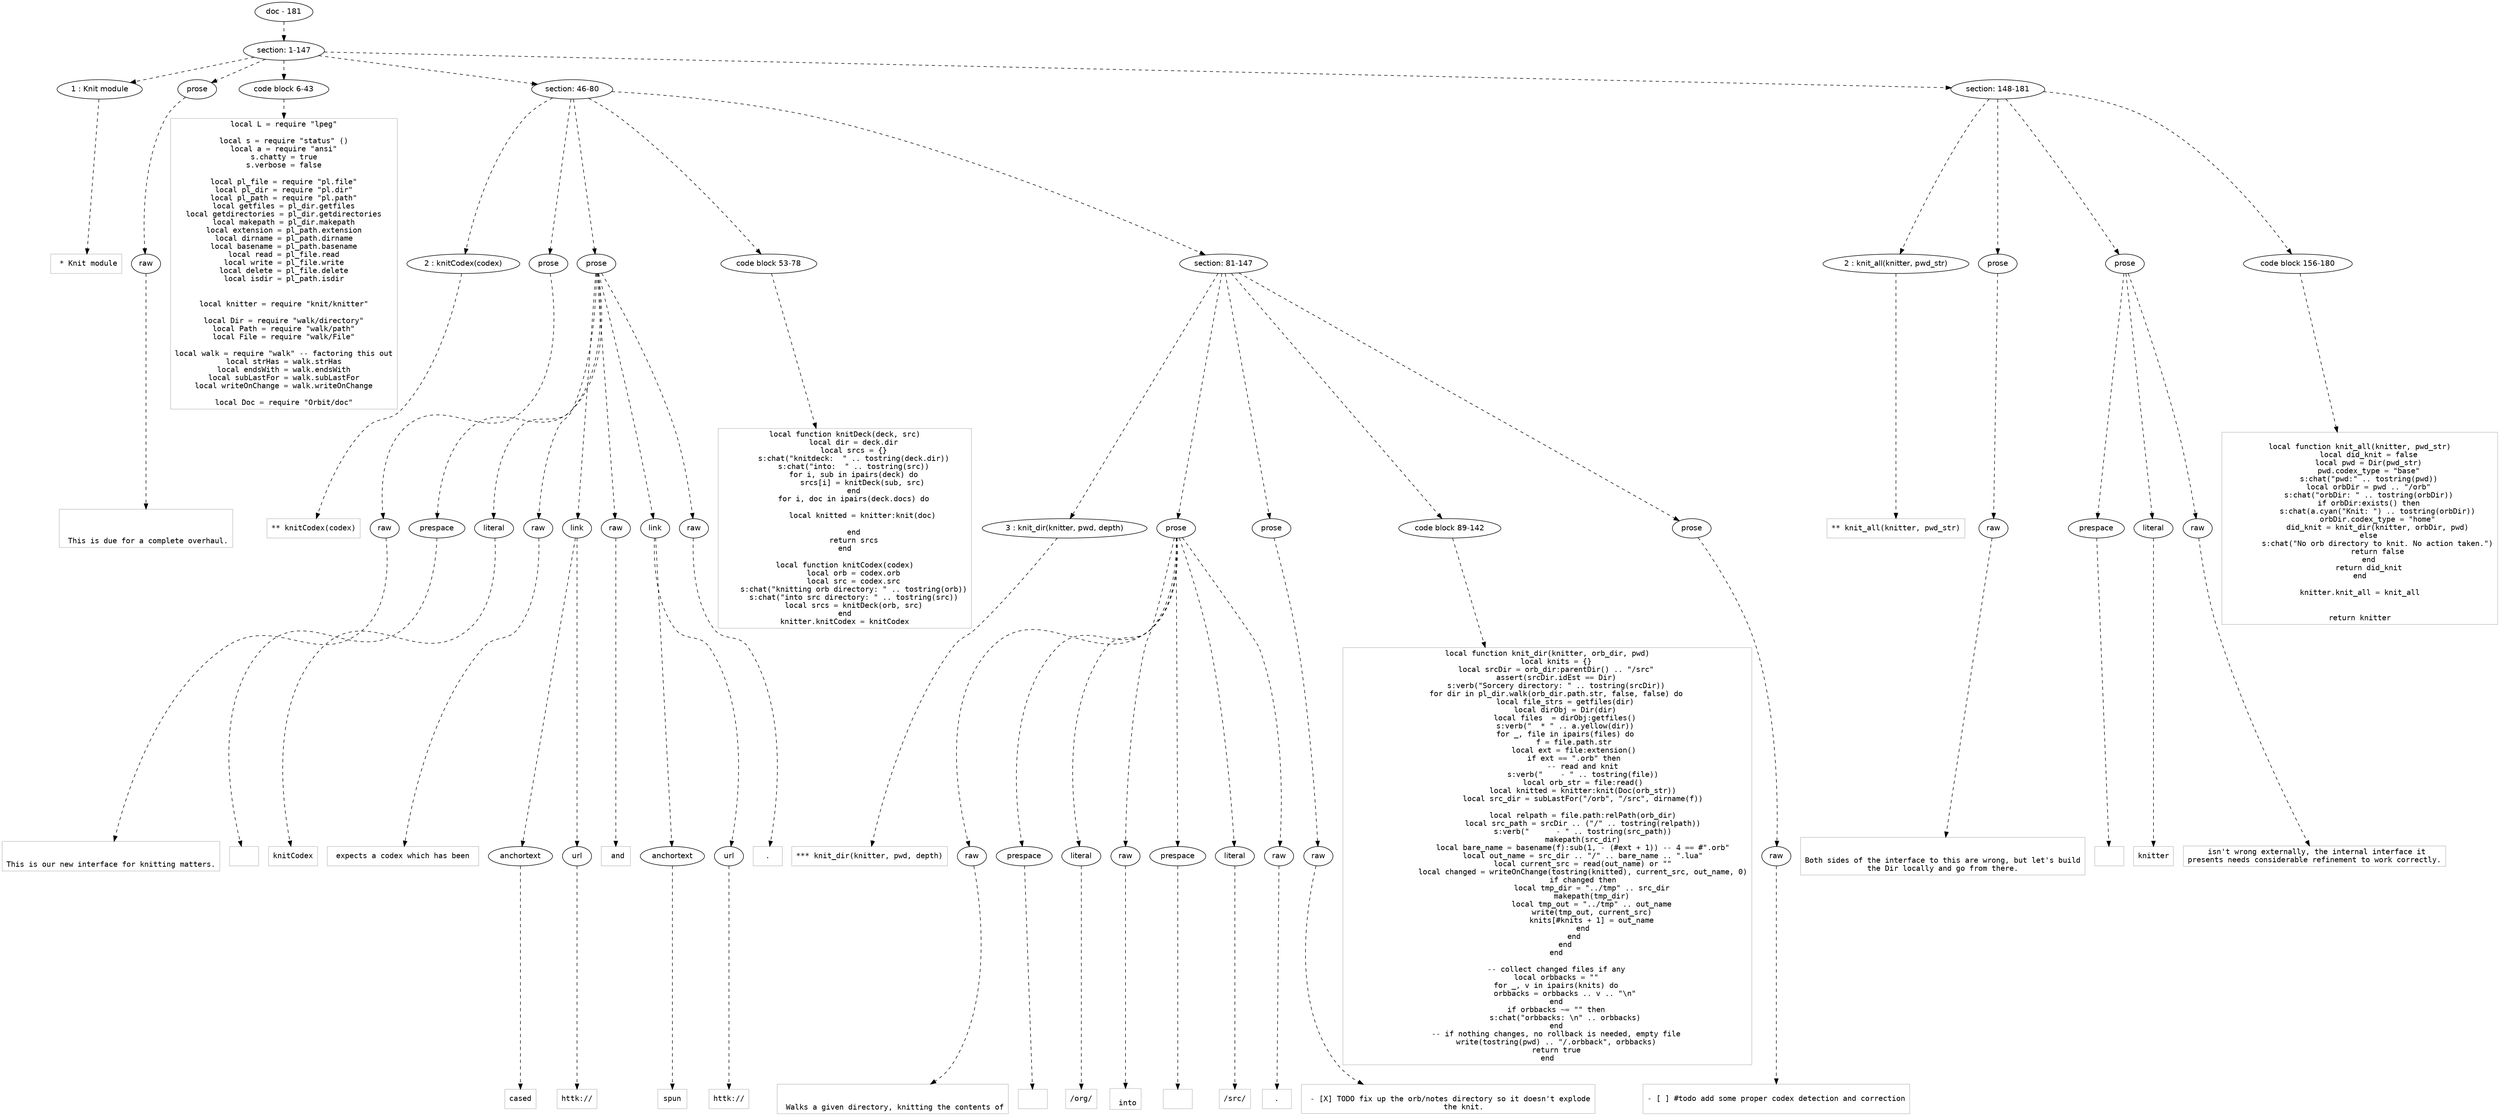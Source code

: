 digraph lpegNode {

node [fontname=Helvetica]
edge [style=dashed]

doc_0 [label="doc - 181"]


doc_0 -> { section_1}
{rank=same; section_1}

section_1 [label="section: 1-147"]


// END RANK doc_0

section_1 -> { header_2 prose_3 codeblock_4 section_5 section_6}
{rank=same; header_2 prose_3 codeblock_4 section_5 section_6}

header_2 [label="1 : Knit module"]

prose_3 [label="prose"]

codeblock_4 [label="code block 6-43"]

section_5 [label="section: 46-80"]

section_6 [label="section: 148-181"]


// END RANK section_1

header_2 -> leaf_7
leaf_7  [color=Gray,shape=rectangle,fontname=Inconsolata,label=" * Knit module"]
// END RANK header_2

prose_3 -> { raw_8}
{rank=same; raw_8}

raw_8 [label="raw"]


// END RANK prose_3

raw_8 -> leaf_9
leaf_9  [color=Gray,shape=rectangle,fontname=Inconsolata,label="


 This is due for a complete overhaul.
"]
// END RANK raw_8

codeblock_4 -> leaf_10
leaf_10  [color=Gray,shape=rectangle,fontname=Inconsolata,label="local L = require \"lpeg\"

local s = require \"status\" ()
local a = require \"ansi\"
s.chatty = true
s.verbose = false

local pl_file = require \"pl.file\"
local pl_dir = require \"pl.dir\"
local pl_path = require \"pl.path\"
local getfiles = pl_dir.getfiles
local getdirectories = pl_dir.getdirectories
local makepath = pl_dir.makepath
local extension = pl_path.extension
local dirname = pl_path.dirname
local basename = pl_path.basename
local read = pl_file.read
local write = pl_file.write
local delete = pl_file.delete
local isdir = pl_path.isdir


local knitter = require \"knit/knitter\"

local Dir = require \"walk/directory\"
local Path = require \"walk/path\"
local File = require \"walk/File\"

local walk = require \"walk\" -- factoring this out
local strHas = walk.strHas
local endsWith = walk.endsWith
local subLastFor = walk.subLastFor
local writeOnChange = walk.writeOnChange

local Doc = require \"Orbit/doc\"
"]
// END RANK codeblock_4

section_5 -> { header_11 prose_12 prose_13 codeblock_14 section_15}
{rank=same; header_11 prose_12 prose_13 codeblock_14 section_15}

header_11 [label="2 : knitCodex(codex)"]

prose_12 [label="prose"]

prose_13 [label="prose"]

codeblock_14 [label="code block 53-78"]

section_15 [label="section: 81-147"]


// END RANK section_5

header_11 -> leaf_16
leaf_16  [color=Gray,shape=rectangle,fontname=Inconsolata,label="** knitCodex(codex)"]
// END RANK header_11

prose_12 -> { raw_17}
{rank=same; raw_17}

raw_17 [label="raw"]


// END RANK prose_12

raw_17 -> leaf_18
leaf_18  [color=Gray,shape=rectangle,fontname=Inconsolata,label="

This is our new interface for knitting matters.
"]
// END RANK raw_17

prose_13 -> { prespace_19 literal_20 raw_21 link_22 raw_23 link_24 raw_25}
{rank=same; prespace_19 literal_20 raw_21 link_22 raw_23 link_24 raw_25}

prespace_19 [label="prespace"]

literal_20 [label="literal"]

raw_21 [label="raw"]

link_22 [label="link"]

raw_23 [label="raw"]

link_24 [label="link"]

raw_25 [label="raw"]


// END RANK prose_13

prespace_19 -> leaf_26
leaf_26  [color=Gray,shape=rectangle,fontname=Inconsolata,label=""]
// END RANK prespace_19

literal_20 -> leaf_27
leaf_27  [color=Gray,shape=rectangle,fontname=Inconsolata,label="knitCodex"]
// END RANK literal_20

raw_21 -> leaf_28
leaf_28  [color=Gray,shape=rectangle,fontname=Inconsolata,label=" expects a codex which has been "]
// END RANK raw_21

link_22 -> { anchortext_29 url_30}
{rank=same; anchortext_29 url_30}

anchortext_29 [label="anchortext"]

url_30 [label="url"]


// END RANK link_22

anchortext_29 -> leaf_31
leaf_31  [color=Gray,shape=rectangle,fontname=Inconsolata,label="cased"]
// END RANK anchortext_29

url_30 -> leaf_32
leaf_32  [color=Gray,shape=rectangle,fontname=Inconsolata,label="httk://"]
// END RANK url_30

raw_23 -> leaf_33
leaf_33  [color=Gray,shape=rectangle,fontname=Inconsolata,label=" and"]
// END RANK raw_23

link_24 -> { anchortext_34 url_35}
{rank=same; anchortext_34 url_35}

anchortext_34 [label="anchortext"]

url_35 [label="url"]


// END RANK link_24

anchortext_34 -> leaf_36
leaf_36  [color=Gray,shape=rectangle,fontname=Inconsolata,label="spun"]
// END RANK anchortext_34

url_35 -> leaf_37
leaf_37  [color=Gray,shape=rectangle,fontname=Inconsolata,label="httk://"]
// END RANK url_35

raw_25 -> leaf_38
leaf_38  [color=Gray,shape=rectangle,fontname=Inconsolata,label=".
"]
// END RANK raw_25

codeblock_14 -> leaf_39
leaf_39  [color=Gray,shape=rectangle,fontname=Inconsolata,label="local function knitDeck(deck, src)
    local dir = deck.dir
    local srcs = {}
    s:chat(\"knitdeck:  \" .. tostring(deck.dir))
    s:chat(\"into:  \" .. tostring(src))
    for i, sub in ipairs(deck) do
        srcs[i] = knitDeck(sub, src)
    end
    for i, doc in ipairs(deck.docs) do

        local knitted = knitter:knit(doc)

    end
    return srcs
end

local function knitCodex(codex)
    local orb = codex.orb
    local src = codex.src
    s:chat(\"knitting orb directory: \" .. tostring(orb))
    s:chat(\"into src directory: \" .. tostring(src))
    local srcs = knitDeck(orb, src)
end
knitter.knitCodex = knitCodex"]
// END RANK codeblock_14

section_15 -> { header_40 prose_41 prose_42 codeblock_43 prose_44}
{rank=same; header_40 prose_41 prose_42 codeblock_43 prose_44}

header_40 [label="3 : knit_dir(knitter, pwd, depth)"]

prose_41 [label="prose"]

prose_42 [label="prose"]

codeblock_43 [label="code block 89-142"]

prose_44 [label="prose"]


// END RANK section_15

header_40 -> leaf_45
leaf_45  [color=Gray,shape=rectangle,fontname=Inconsolata,label="*** knit_dir(knitter, pwd, depth)"]
// END RANK header_40

prose_41 -> { raw_46 prespace_47 literal_48 raw_49 prespace_50 literal_51 raw_52}
{rank=same; raw_46 prespace_47 literal_48 raw_49 prespace_50 literal_51 raw_52}

raw_46 [label="raw"]

prespace_47 [label="prespace"]

literal_48 [label="literal"]

raw_49 [label="raw"]

prespace_50 [label="prespace"]

literal_51 [label="literal"]

raw_52 [label="raw"]


// END RANK prose_41

raw_46 -> leaf_53
leaf_53  [color=Gray,shape=rectangle,fontname=Inconsolata,label="

 Walks a given directory, knitting the contents of"]
// END RANK raw_46

prespace_47 -> leaf_54
leaf_54  [color=Gray,shape=rectangle,fontname=Inconsolata,label=" "]
// END RANK prespace_47

literal_48 -> leaf_55
leaf_55  [color=Gray,shape=rectangle,fontname=Inconsolata,label="/org/"]
// END RANK literal_48

raw_49 -> leaf_56
leaf_56  [color=Gray,shape=rectangle,fontname=Inconsolata,label="
 into"]
// END RANK raw_49

prespace_50 -> leaf_57
leaf_57  [color=Gray,shape=rectangle,fontname=Inconsolata,label=" "]
// END RANK prespace_50

literal_51 -> leaf_58
leaf_58  [color=Gray,shape=rectangle,fontname=Inconsolata,label="/src/"]
// END RANK literal_51

raw_52 -> leaf_59
leaf_59  [color=Gray,shape=rectangle,fontname=Inconsolata,label=".
"]
// END RANK raw_52

prose_42 -> { raw_60}
{rank=same; raw_60}

raw_60 [label="raw"]


// END RANK prose_42

raw_60 -> leaf_61
leaf_61  [color=Gray,shape=rectangle,fontname=Inconsolata,label="
 - [X] TODO fix up the orb/notes directory so it doesn't explode
       the knit.
"]
// END RANK raw_60

codeblock_43 -> leaf_62
leaf_62  [color=Gray,shape=rectangle,fontname=Inconsolata,label="local function knit_dir(knitter, orb_dir, pwd)
    local knits = {}
    local srcDir = orb_dir:parentDir() .. \"/src\"
    assert(srcDir.idEst == Dir)
    s:verb(\"Sorcery directory: \" .. tostring(srcDir))
    for dir in pl_dir.walk(orb_dir.path.str, false, false) do
        local file_strs = getfiles(dir)
        local dirObj = Dir(dir)
        local files  = dirObj:getfiles()
        s:verb(\"  * \" .. a.yellow(dir))
        for _, file in ipairs(files) do
            f = file.path.str
            local ext = file:extension()
            if ext == \".orb\" then
                -- read and knit
                s:verb(\"    - \" .. tostring(file))
                local orb_str = file:read()
                local knitted = knitter:knit(Doc(orb_str))
                local src_dir = subLastFor(\"/orb\", \"/src\", dirname(f))

                local relpath = file.path:relPath(orb_dir)
                local src_path = srcDir .. (\"/\" .. tostring(relpath))
                s:verb(\"      - \" .. tostring(src_path))
                makepath(src_dir)
                local bare_name = basename(f):sub(1, - (#ext + 1)) -- 4 == #\".orb\"
                local out_name = src_dir .. \"/\" .. bare_name .. \".lua\"
                local current_src = read(out_name) or \"\"
                local changed = writeOnChange(tostring(knitted), current_src, out_name, 0)
                if changed then
                    local tmp_dir = \"../tmp\" .. src_dir
                    makepath(tmp_dir)
                    local tmp_out = \"../tmp\" .. out_name
                    write(tmp_out, current_src)
                    knits[#knits + 1] = out_name
                end
            end
        end
    end

    -- collect changed files if any
    local orbbacks = \"\"
    for _, v in ipairs(knits) do
        orbbacks = orbbacks .. v .. \"\\n\"
    end
    if orbbacks ~= \"\" then
        s:chat(\"orbbacks: \\n\" .. orbbacks)
    end
    -- if nothing changes, no rollback is needed, empty file
    write(tostring(pwd) .. \"/.orbback\", orbbacks)
    return true
end
"]
// END RANK codeblock_43

prose_44 -> { raw_63}
{rank=same; raw_63}

raw_63 [label="raw"]


// END RANK prose_44

raw_63 -> leaf_64
leaf_64  [color=Gray,shape=rectangle,fontname=Inconsolata,label="
- [ ] #todo add some proper codex detection and correction

"]
// END RANK raw_63

section_6 -> { header_65 prose_66 prose_67 codeblock_68}
{rank=same; header_65 prose_66 prose_67 codeblock_68}

header_65 [label="2 : knit_all(knitter, pwd_str)"]

prose_66 [label="prose"]

prose_67 [label="prose"]

codeblock_68 [label="code block 156-180"]


// END RANK section_6

header_65 -> leaf_69
leaf_69  [color=Gray,shape=rectangle,fontname=Inconsolata,label="** knit_all(knitter, pwd_str)"]
// END RANK header_65

prose_66 -> { raw_70}
{rank=same; raw_70}

raw_70 [label="raw"]


// END RANK prose_66

raw_70 -> leaf_71
leaf_71  [color=Gray,shape=rectangle,fontname=Inconsolata,label="

Both sides of the interface to this are wrong, but let's build
the Dir locally and go from there.
"]
// END RANK raw_70

prose_67 -> { prespace_72 literal_73 raw_74}
{rank=same; prespace_72 literal_73 raw_74}

prespace_72 [label="prespace"]

literal_73 [label="literal"]

raw_74 [label="raw"]


// END RANK prose_67

prespace_72 -> leaf_75
leaf_75  [color=Gray,shape=rectangle,fontname=Inconsolata,label=""]
// END RANK prespace_72

literal_73 -> leaf_76
leaf_76  [color=Gray,shape=rectangle,fontname=Inconsolata,label="knitter"]
// END RANK literal_73

raw_74 -> leaf_77
leaf_77  [color=Gray,shape=rectangle,fontname=Inconsolata,label=" isn't wrong externally, the internal interface it
presents needs considerable refinement to work correctly.
"]
// END RANK raw_74

codeblock_68 -> leaf_78
leaf_78  [color=Gray,shape=rectangle,fontname=Inconsolata,label="
local function knit_all(knitter, pwd_str)
    local did_knit = false
    local pwd = Dir(pwd_str)
    pwd.codex_type = \"base\"
    s:chat(\"pwd:\" .. tostring(pwd))
    local orbDir = pwd .. \"/orb\"
    s:chat(\"orbDir: \" .. tostring(orbDir))
    if orbDir:exists() then
        s:chat(a.cyan(\"Knit: \") .. tostring(orbDir))
        orbDir.codex_type = \"home\"
        did_knit = knit_dir(knitter, orbDir, pwd)
    else
        s:chat(\"No orb directory to knit. No action taken.\")
        return false
    end
    return did_knit
end

knitter.knit_all = knit_all


return knitter"]
// END RANK codeblock_68


}
